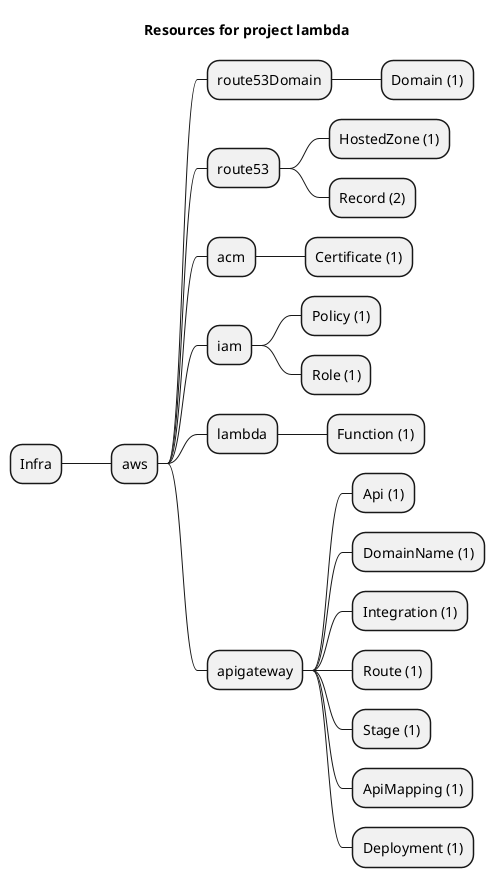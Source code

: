 @startmindmap
title Resources for project lambda
skinparam monochrome true
+ Infra
++ aws
+++ route53Domain
++++ Domain (1)
+++ route53
++++ HostedZone (1)
++++ Record (2)
+++ acm
++++ Certificate (1)
+++ iam
++++ Policy (1)
++++ Role (1)
+++ lambda
++++ Function (1)
+++ apigateway
++++ Api (1)
++++ DomainName (1)
++++ Integration (1)
++++ Route (1)
++++ Stage (1)
++++ ApiMapping (1)
++++ Deployment (1)
@endmindmap